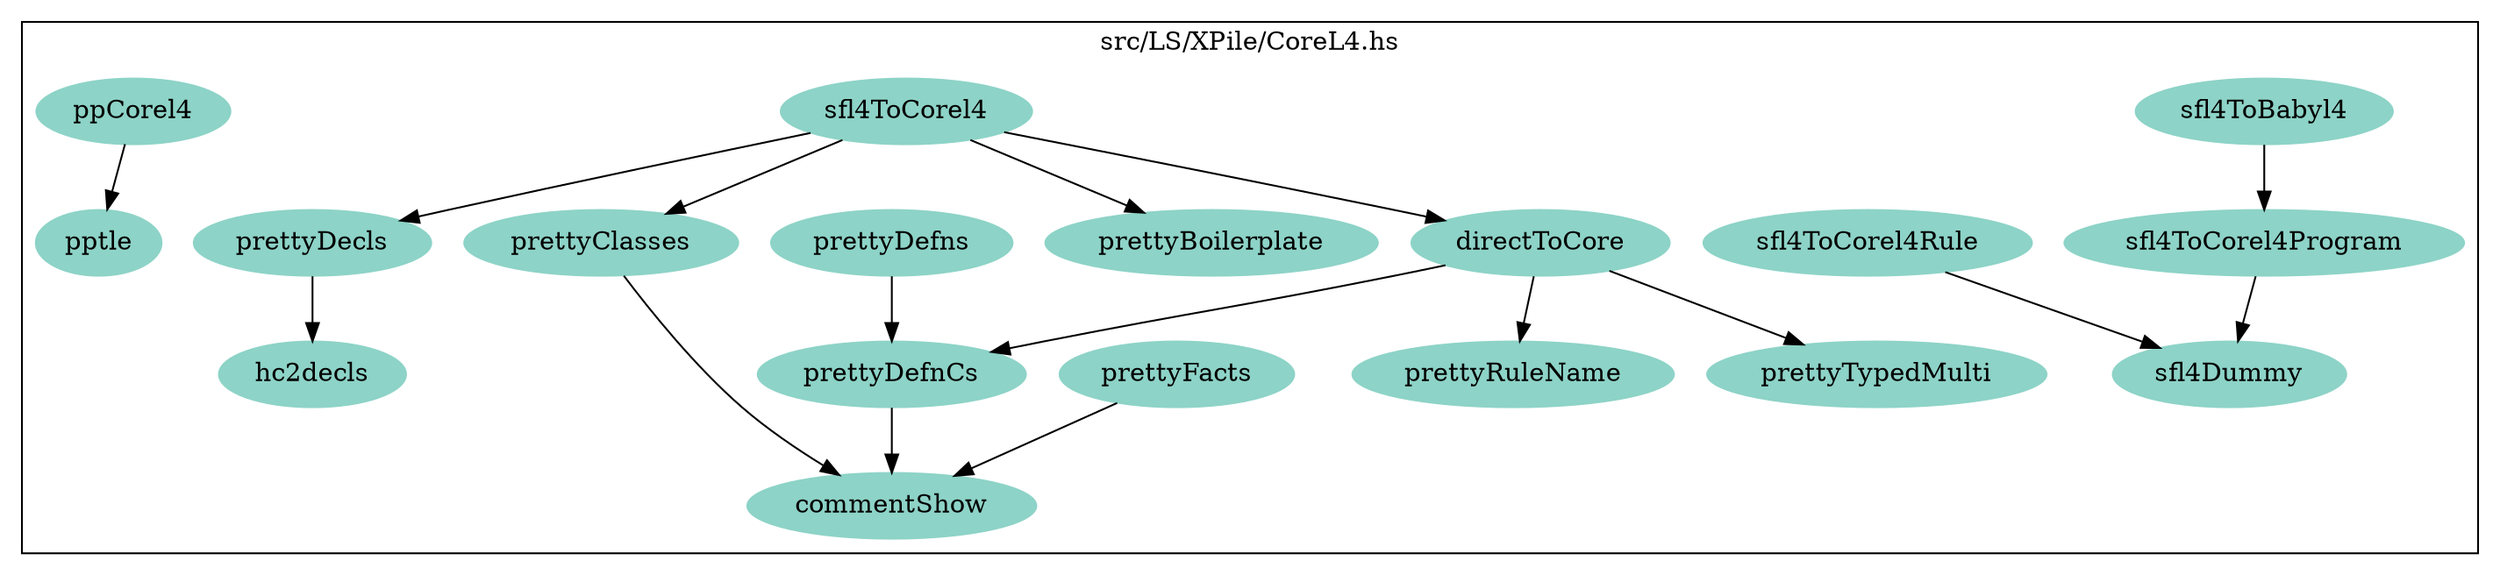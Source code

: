 strict digraph deps {
  node [colorscheme=set312, style=filled];

   subgraph cluster_1 {
     label = "src/LS/XPile/CoreL4.hs";
     "sfl4ToCorel4Rule" [label= "sfl4ToCorel4Rule", color=1];
     "sfl4ToCorel4Program" [label= "sfl4ToCorel4Program", color=1];
     "sfl4ToCorel4" [label= "sfl4ToCorel4", color=1];
     "sfl4ToBabyl4" [label= "sfl4ToBabyl4", color=1];
     "sfl4Dummy" [label= "sfl4Dummy", color=1];
     "prettyTypedMulti" [label= "prettyTypedMulti", color=1];
     "prettyRuleName" [label= "prettyRuleName", color=1];
     "prettyFacts" [label= "prettyFacts", color=1];
     "prettyDefns" [label= "prettyDefns", color=1];
     "prettyDefnCs" [label= "prettyDefnCs", color=1];
     "prettyDecls" [label= "prettyDecls", color=1];
     "prettyClasses" [label= "prettyClasses", color=1];
     "prettyBoilerplate" [label= "prettyBoilerplate", color=1];
     "pptle" [label= "pptle", color=1];
     "ppCorel4" [label= "ppCorel4", color=1];
     "hc2decls" [label= "hc2decls", color=1];
     "directToCore" [label= "directToCore", color=1];
     "commentShow" [label= "commentShow", color=1];
   }

"directToCore" -> "prettyDefnCs";
"directToCore" -> "prettyRuleName";
"directToCore" -> "prettyTypedMulti";
"ppCorel4" -> "pptle";
"prettyClasses" -> "commentShow";
"prettyDecls" -> "hc2decls";
"prettyDefnCs" -> "commentShow";
"prettyDefns" -> "prettyDefnCs";
"prettyFacts" -> "commentShow";
"sfl4ToBabyl4" -> "sfl4ToCorel4Program";
"sfl4ToCorel4" -> "directToCore";
"sfl4ToCorel4" -> "prettyBoilerplate";
"sfl4ToCorel4" -> "prettyClasses";
"sfl4ToCorel4" -> "prettyDecls";
"sfl4ToCorel4Program" -> "sfl4Dummy";
"sfl4ToCorel4Rule" -> "sfl4Dummy";
}
